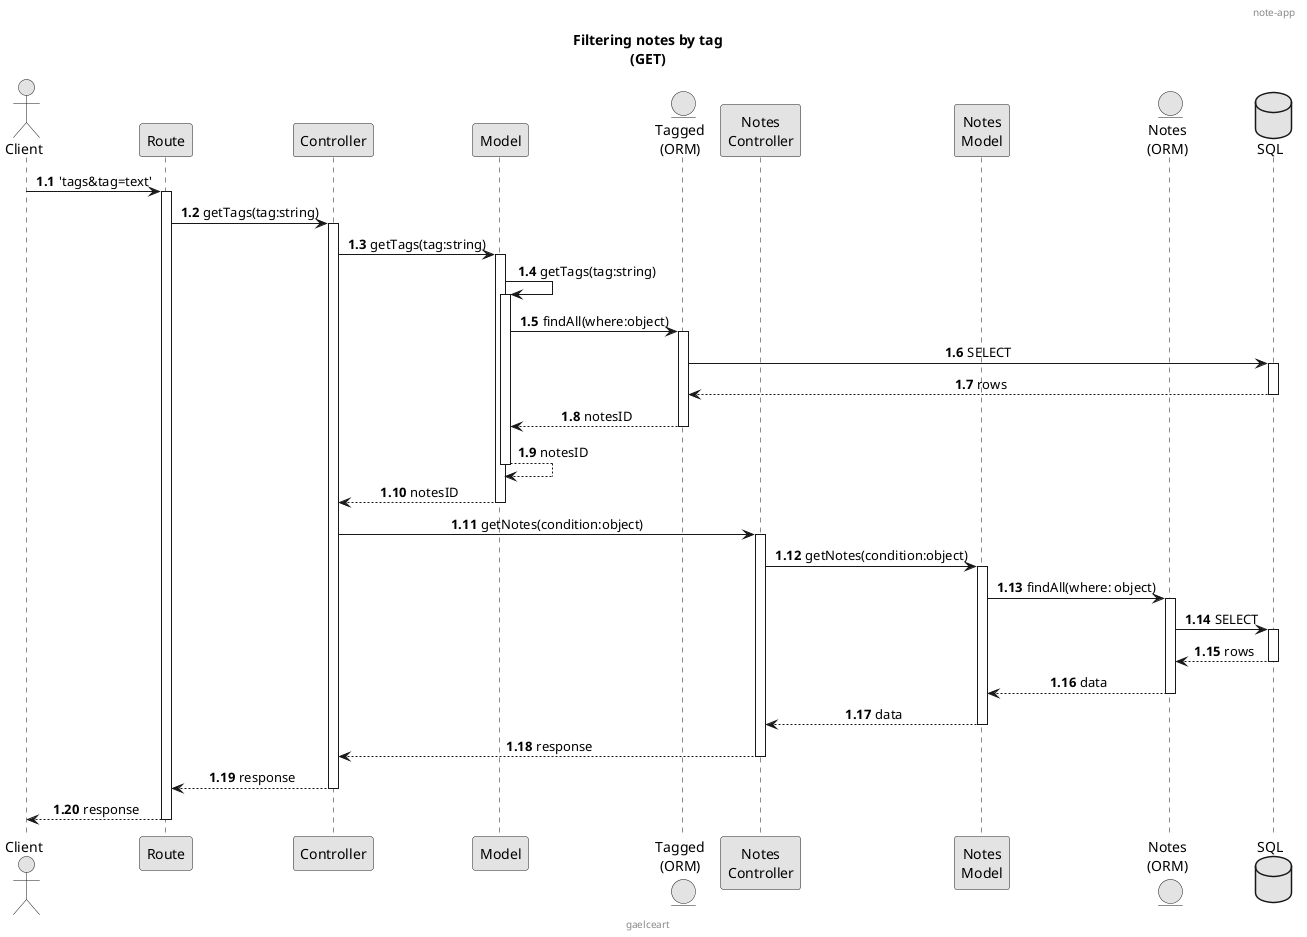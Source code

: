 @startuml
header note-app
title Filtering notes by tag\n(GET)
footer gaelceart
skinparam sequenceMessageAlign center
skinparam responseMessageBelowArrow true
skinparam monochrome true
skinparam shadowing false
actor Client
participant "Route" as r
participant "Controller" as c
participant "Model" as m
entity "Tagged\n(ORM)" as t
participant "Notes\nController" as nc
participant "Notes\nModel" as nm
entity "Notes\n(ORM)" as n
database SQL
autonumber 1.1
Client->r++:'tags&tag=text'
r->c++:getTags(tag:string)
c->m++:getTags(tag:string)
m->m++:getTags(tag:string)
m->t++:findAll(where:object)
t->SQL++:SELECT
return rows
return notesID
return notesID
return notesID
c->nc++:getNotes(condition:object)
nc->nm++:getNotes(condition:object)
nm->n++:findAll(where: object)
n->SQL++:SELECT
return rows
return data
return data
return response
return response
return response
@enduml
